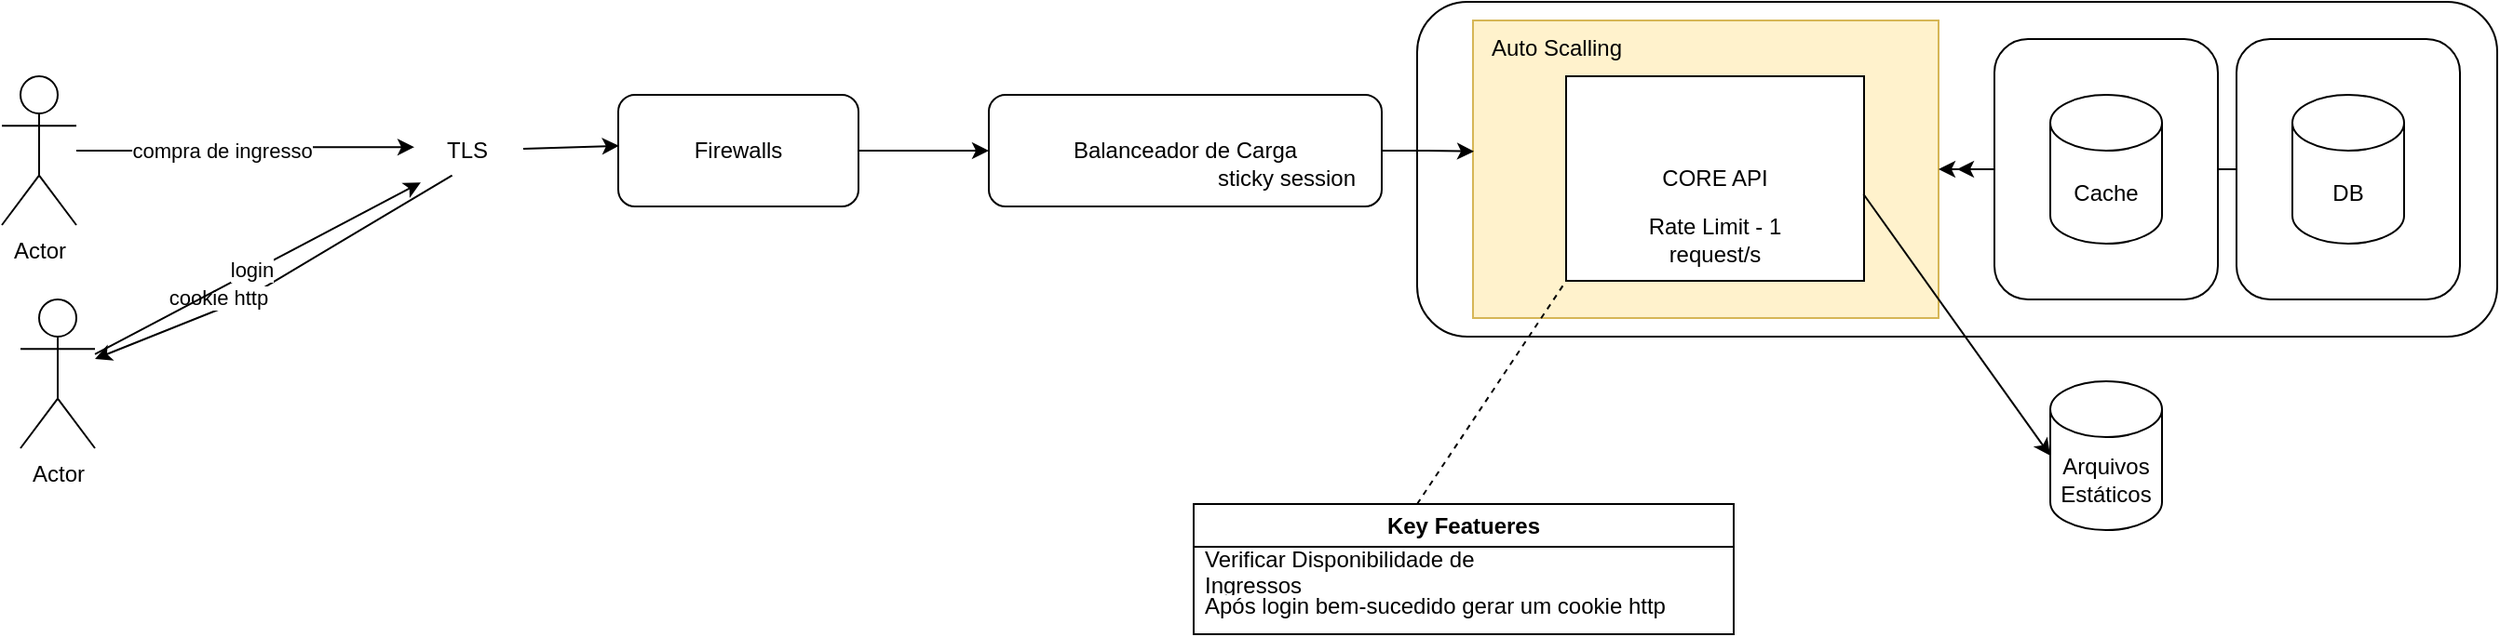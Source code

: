 <mxfile version="24.2.2" type="github">
  <diagram name="Page-1" id="hCE-N7gqyjaDlNYpYCw_">
    <mxGraphModel dx="1214" dy="692" grid="1" gridSize="10" guides="1" tooltips="1" connect="1" arrows="1" fold="1" page="1" pageScale="1" pageWidth="1169" pageHeight="827" math="0" shadow="0">
      <root>
        <mxCell id="0" />
        <mxCell id="1" parent="0" />
        <mxCell id="0kx0r4Rlf0pI_rS8J3VP-30" style="rounded=0;orthogonalLoop=1;jettySize=auto;html=1;exitX=0.363;exitY=0.943;exitDx=0;exitDy=0;exitPerimeter=0;" parent="1" source="0kx0r4Rlf0pI_rS8J3VP-58" target="0kx0r4Rlf0pI_rS8J3VP-27" edge="1">
          <mxGeometry relative="1" as="geometry">
            <mxPoint x="290.96" y="242.15" as="sourcePoint" />
            <Array as="points">
              <mxPoint x="220" y="290" />
            </Array>
          </mxGeometry>
        </mxCell>
        <mxCell id="0kx0r4Rlf0pI_rS8J3VP-31" value="cookie http" style="edgeLabel;html=1;align=center;verticalAlign=middle;resizable=0;points=[];" parent="0kx0r4Rlf0pI_rS8J3VP-30" vertex="1" connectable="0">
          <mxGeometry x="0.323" y="-6" relative="1" as="geometry">
            <mxPoint as="offset" />
          </mxGeometry>
        </mxCell>
        <mxCell id="0kx0r4Rlf0pI_rS8J3VP-34" style="edgeStyle=orthogonalEdgeStyle;rounded=0;orthogonalLoop=1;jettySize=auto;html=1;entryX=0;entryY=0.5;entryDx=0;entryDy=0;" parent="1" source="0kx0r4Rlf0pI_rS8J3VP-1" target="0kx0r4Rlf0pI_rS8J3VP-33" edge="1">
          <mxGeometry relative="1" as="geometry" />
        </mxCell>
        <mxCell id="0kx0r4Rlf0pI_rS8J3VP-1" value="Firewalls" style="rounded=1;whiteSpace=wrap;html=1;" parent="1" vertex="1">
          <mxGeometry x="421" y="180" width="129" height="60" as="geometry" />
        </mxCell>
        <mxCell id="0kx0r4Rlf0pI_rS8J3VP-3" style="edgeStyle=orthogonalEdgeStyle;rounded=0;orthogonalLoop=1;jettySize=auto;html=1;entryX=0.025;entryY=0.437;entryDx=0;entryDy=0;entryPerimeter=0;" parent="1" source="0kx0r4Rlf0pI_rS8J3VP-2" target="0kx0r4Rlf0pI_rS8J3VP-58" edge="1">
          <mxGeometry relative="1" as="geometry">
            <mxPoint x="286.92" y="208.55" as="targetPoint" />
          </mxGeometry>
        </mxCell>
        <mxCell id="0kx0r4Rlf0pI_rS8J3VP-20" value="compra de ingresso" style="edgeLabel;html=1;align=center;verticalAlign=middle;resizable=0;points=[];" parent="0kx0r4Rlf0pI_rS8J3VP-3" vertex="1" connectable="0">
          <mxGeometry x="-0.362" y="-1" relative="1" as="geometry">
            <mxPoint x="19" y="-1" as="offset" />
          </mxGeometry>
        </mxCell>
        <mxCell id="0kx0r4Rlf0pI_rS8J3VP-2" value="Actor" style="shape=umlActor;verticalLabelPosition=bottom;verticalAlign=top;html=1;outlineConnect=0;" parent="1" vertex="1">
          <mxGeometry x="90" y="170" width="40" height="80" as="geometry" />
        </mxCell>
        <mxCell id="0kx0r4Rlf0pI_rS8J3VP-28" style="rounded=0;orthogonalLoop=1;jettySize=auto;html=1;entryX=0.083;entryY=1.07;entryDx=0;entryDy=0;entryPerimeter=0;" parent="1" source="0kx0r4Rlf0pI_rS8J3VP-27" target="0kx0r4Rlf0pI_rS8J3VP-58" edge="1">
          <mxGeometry relative="1" as="geometry">
            <mxPoint x="290" y="219.95" as="targetPoint" />
          </mxGeometry>
        </mxCell>
        <mxCell id="0kx0r4Rlf0pI_rS8J3VP-29" value="login" style="edgeLabel;html=1;align=center;verticalAlign=middle;resizable=0;points=[];" parent="0kx0r4Rlf0pI_rS8J3VP-28" vertex="1" connectable="0">
          <mxGeometry x="-0.042" y="1" relative="1" as="geometry">
            <mxPoint as="offset" />
          </mxGeometry>
        </mxCell>
        <mxCell id="0kx0r4Rlf0pI_rS8J3VP-33" value="Balanceador de Carga" style="rounded=1;whiteSpace=wrap;html=1;" parent="1" vertex="1">
          <mxGeometry x="620" y="180" width="211" height="60" as="geometry" />
        </mxCell>
        <mxCell id="0kx0r4Rlf0pI_rS8J3VP-4" value="sticky session" style="text;html=1;align=center;verticalAlign=middle;whiteSpace=wrap;rounded=0;" parent="1" vertex="1">
          <mxGeometry x="720" y="210" width="120" height="30" as="geometry" />
        </mxCell>
        <mxCell id="0kx0r4Rlf0pI_rS8J3VP-27" value="Actor" style="shape=umlActor;verticalLabelPosition=bottom;verticalAlign=top;html=1;outlineConnect=0;" parent="1" vertex="1">
          <mxGeometry x="100" y="290" width="40" height="80" as="geometry" />
        </mxCell>
        <mxCell id="0kx0r4Rlf0pI_rS8J3VP-35" value="" style="rounded=1;whiteSpace=wrap;html=1;" parent="1" vertex="1">
          <mxGeometry x="850" y="130" width="580" height="180" as="geometry" />
        </mxCell>
        <mxCell id="0kx0r4Rlf0pI_rS8J3VP-37" value="" style="rounded=0;whiteSpace=wrap;html=1;fillColor=#fff2cc;strokeColor=#d6b656;" parent="1" vertex="1">
          <mxGeometry x="880" y="140" width="250" height="160" as="geometry" />
        </mxCell>
        <mxCell id="0kx0r4Rlf0pI_rS8J3VP-36" value="CORE API" style="rounded=0;whiteSpace=wrap;html=1;" parent="1" vertex="1">
          <mxGeometry x="930" y="170" width="160" height="110" as="geometry" />
        </mxCell>
        <mxCell id="0kx0r4Rlf0pI_rS8J3VP-38" value="Auto Scalling" style="text;html=1;align=center;verticalAlign=middle;whiteSpace=wrap;rounded=0;" parent="1" vertex="1">
          <mxGeometry x="880" y="140" width="90" height="30" as="geometry" />
        </mxCell>
        <mxCell id="0kx0r4Rlf0pI_rS8J3VP-45" style="edgeStyle=orthogonalEdgeStyle;rounded=0;orthogonalLoop=1;jettySize=auto;html=1;" parent="1" source="0kx0r4Rlf0pI_rS8J3VP-40" edge="1">
          <mxGeometry relative="1" as="geometry">
            <mxPoint x="1140" y="220.0" as="targetPoint" />
          </mxGeometry>
        </mxCell>
        <mxCell id="0kx0r4Rlf0pI_rS8J3VP-40" value="" style="rounded=1;whiteSpace=wrap;html=1;" parent="1" vertex="1">
          <mxGeometry x="1290" y="150" width="120" height="140" as="geometry" />
        </mxCell>
        <mxCell id="0kx0r4Rlf0pI_rS8J3VP-44" style="edgeStyle=orthogonalEdgeStyle;rounded=0;orthogonalLoop=1;jettySize=auto;html=1;" parent="1" source="0kx0r4Rlf0pI_rS8J3VP-41" target="0kx0r4Rlf0pI_rS8J3VP-37" edge="1">
          <mxGeometry relative="1" as="geometry" />
        </mxCell>
        <mxCell id="0kx0r4Rlf0pI_rS8J3VP-41" value="" style="rounded=1;whiteSpace=wrap;html=1;" parent="1" vertex="1">
          <mxGeometry x="1160" y="150" width="120" height="140" as="geometry" />
        </mxCell>
        <mxCell id="0kx0r4Rlf0pI_rS8J3VP-42" value="Cache" style="shape=cylinder3;whiteSpace=wrap;html=1;boundedLbl=1;backgroundOutline=1;size=15;" parent="1" vertex="1">
          <mxGeometry x="1190" y="180" width="60" height="80" as="geometry" />
        </mxCell>
        <mxCell id="0kx0r4Rlf0pI_rS8J3VP-43" value="DB" style="shape=cylinder3;whiteSpace=wrap;html=1;boundedLbl=1;backgroundOutline=1;size=15;" parent="1" vertex="1">
          <mxGeometry x="1320" y="180" width="60" height="80" as="geometry" />
        </mxCell>
        <mxCell id="0kx0r4Rlf0pI_rS8J3VP-46" value="Rate Limit - 1 request/s" style="text;html=1;align=center;verticalAlign=middle;whiteSpace=wrap;rounded=0;" parent="1" vertex="1">
          <mxGeometry x="950" y="243" width="120" height="30" as="geometry" />
        </mxCell>
        <mxCell id="0kx0r4Rlf0pI_rS8J3VP-47" style="edgeStyle=orthogonalEdgeStyle;rounded=0;orthogonalLoop=1;jettySize=auto;html=1;entryX=0.002;entryY=0.44;entryDx=0;entryDy=0;entryPerimeter=0;" parent="1" source="0kx0r4Rlf0pI_rS8J3VP-33" target="0kx0r4Rlf0pI_rS8J3VP-37" edge="1">
          <mxGeometry relative="1" as="geometry" />
        </mxCell>
        <mxCell id="0kx0r4Rlf0pI_rS8J3VP-48" value="" style="endArrow=none;dashed=1;html=1;rounded=0;" parent="1" edge="1">
          <mxGeometry width="50" height="50" relative="1" as="geometry">
            <mxPoint x="850" y="400" as="sourcePoint" />
            <mxPoint x="930" y="280" as="targetPoint" />
          </mxGeometry>
        </mxCell>
        <mxCell id="0kx0r4Rlf0pI_rS8J3VP-49" value="Key Featueres" style="swimlane;whiteSpace=wrap;html=1;" parent="1" vertex="1">
          <mxGeometry x="730" y="400" width="290" height="70" as="geometry" />
        </mxCell>
        <mxCell id="0kx0r4Rlf0pI_rS8J3VP-50" value="Verificar Disponibilidade de Ingressos" style="text;strokeColor=none;fillColor=none;align=left;verticalAlign=middle;spacingLeft=4;spacingRight=4;overflow=hidden;points=[[0,0.5],[1,0.5]];portConstraint=eastwest;rotatable=0;whiteSpace=wrap;html=1;" parent="0kx0r4Rlf0pI_rS8J3VP-49" vertex="1">
          <mxGeometry y="20" width="210" height="30" as="geometry" />
        </mxCell>
        <mxCell id="0kx0r4Rlf0pI_rS8J3VP-51" value="Após login bem-sucedido gerar um cookie http" style="text;strokeColor=none;fillColor=none;align=left;verticalAlign=middle;spacingLeft=4;spacingRight=4;overflow=hidden;points=[[0,0.5],[1,0.5]];portConstraint=eastwest;rotatable=0;whiteSpace=wrap;html=1;" parent="0kx0r4Rlf0pI_rS8J3VP-49" vertex="1">
          <mxGeometry y="40" width="290" height="30" as="geometry" />
        </mxCell>
        <mxCell id="0kx0r4Rlf0pI_rS8J3VP-52" value="Arquivos Estáticos" style="shape=cylinder3;whiteSpace=wrap;html=1;boundedLbl=1;backgroundOutline=1;size=15;" parent="1" vertex="1">
          <mxGeometry x="1190" y="334" width="60" height="80" as="geometry" />
        </mxCell>
        <mxCell id="0kx0r4Rlf0pI_rS8J3VP-53" value="" style="endArrow=classic;html=1;rounded=0;exitX=0.998;exitY=0.576;exitDx=0;exitDy=0;exitPerimeter=0;entryX=0;entryY=0.5;entryDx=0;entryDy=0;entryPerimeter=0;" parent="1" source="0kx0r4Rlf0pI_rS8J3VP-36" target="0kx0r4Rlf0pI_rS8J3VP-52" edge="1">
          <mxGeometry width="50" height="50" relative="1" as="geometry">
            <mxPoint x="1250" y="340" as="sourcePoint" />
            <mxPoint x="1300" y="290" as="targetPoint" />
          </mxGeometry>
        </mxCell>
        <mxCell id="0kx0r4Rlf0pI_rS8J3VP-61" style="rounded=0;orthogonalLoop=1;jettySize=auto;html=1;entryX=0.003;entryY=0.456;entryDx=0;entryDy=0;entryPerimeter=0;" parent="1" source="0kx0r4Rlf0pI_rS8J3VP-58" target="0kx0r4Rlf0pI_rS8J3VP-1" edge="1">
          <mxGeometry relative="1" as="geometry" />
        </mxCell>
        <mxCell id="0kx0r4Rlf0pI_rS8J3VP-58" value="TLS" style="text;html=1;align=center;verticalAlign=middle;whiteSpace=wrap;rounded=0;" parent="1" vertex="1">
          <mxGeometry x="310" y="195" width="60" height="30" as="geometry" />
        </mxCell>
      </root>
    </mxGraphModel>
  </diagram>
</mxfile>
